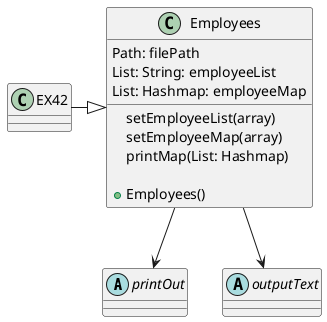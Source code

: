 @startuml

abstract printOut
abstract outputText

class EX42
class Employees {

    Path: filePath
    List: String: employeeList
    List: Hashmap: employeeMap

    setEmployeeList(array)
    setEmployeeMap(array)
    printMap(List: Hashmap)

    +Employees()

}

EX42 -|> Employees

Employees --> printOut
Employees --> outputText

@enduml



